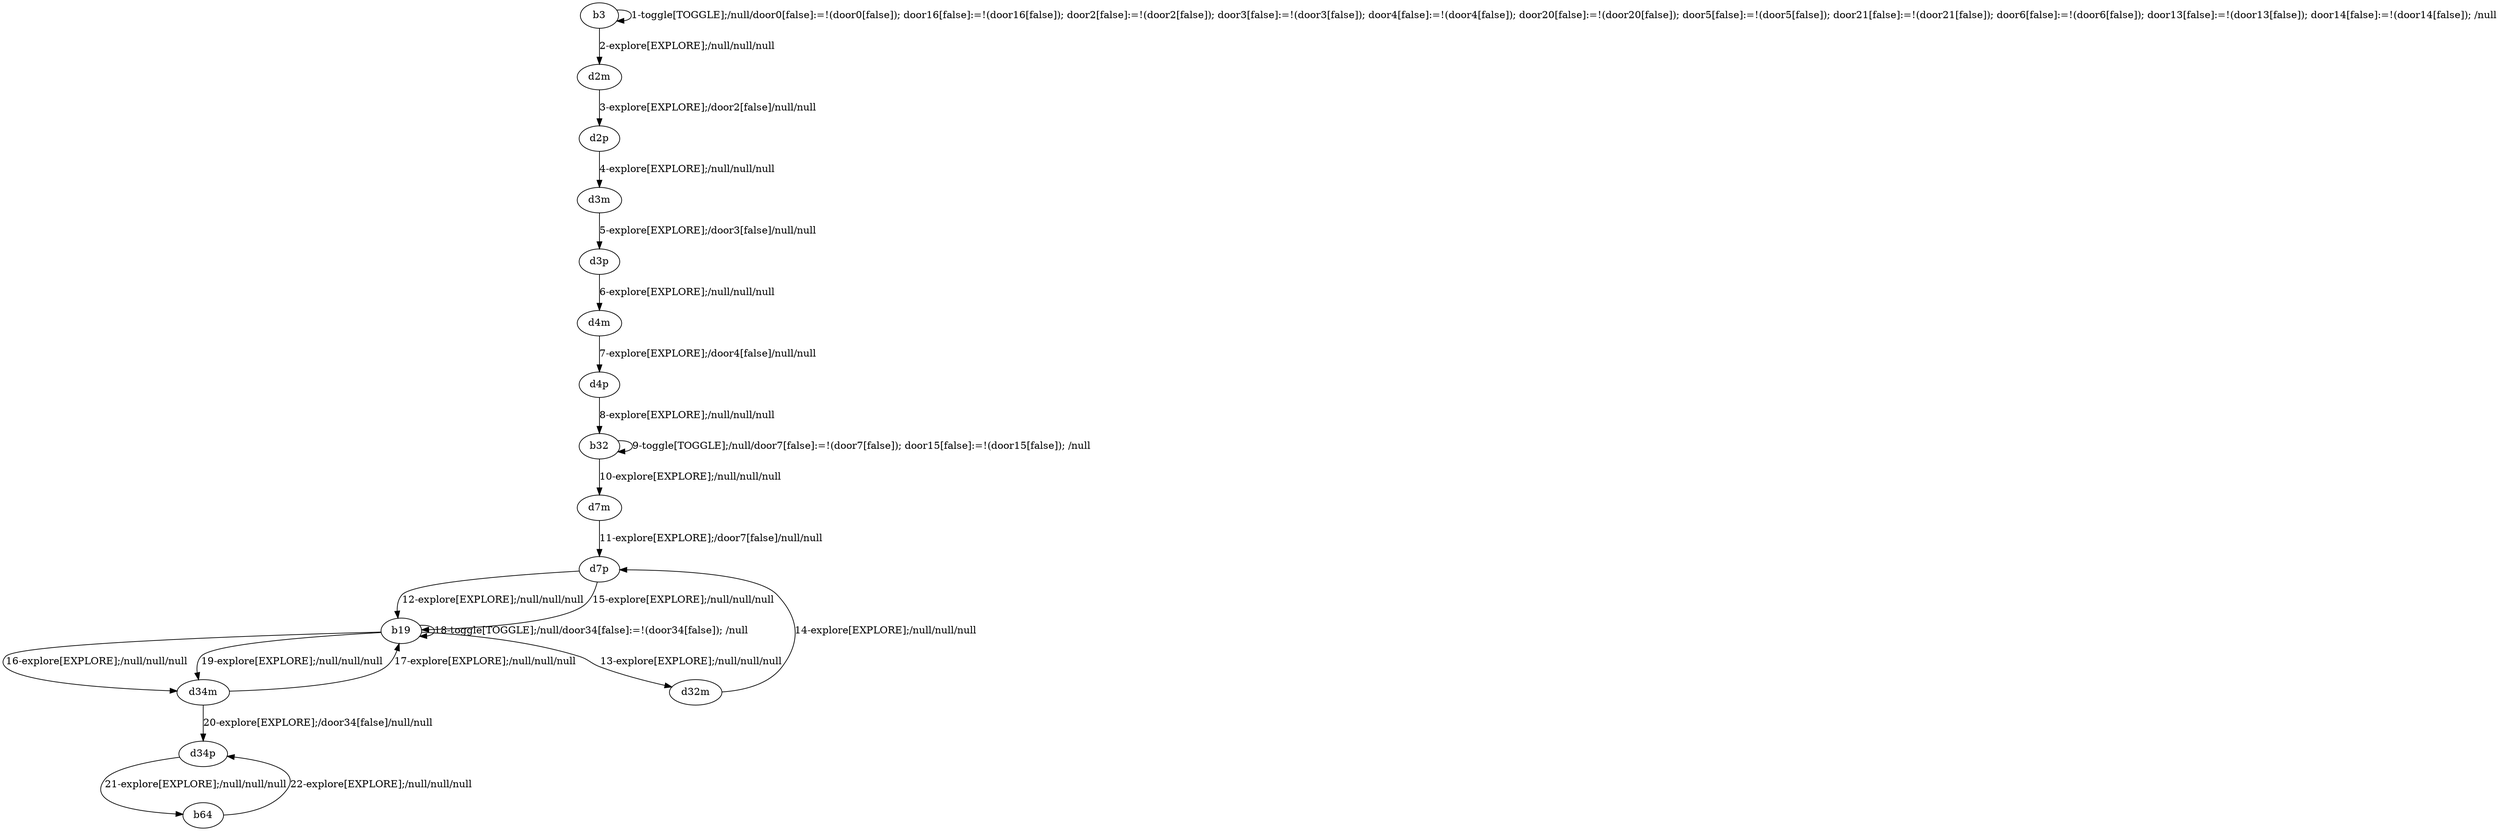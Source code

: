 # Total number of goals covered by this test: 1
# b64 --> d34p

digraph g {
"b3" -> "b3" [label = "1-toggle[TOGGLE];/null/door0[false]:=!(door0[false]); door16[false]:=!(door16[false]); door2[false]:=!(door2[false]); door3[false]:=!(door3[false]); door4[false]:=!(door4[false]); door20[false]:=!(door20[false]); door5[false]:=!(door5[false]); door21[false]:=!(door21[false]); door6[false]:=!(door6[false]); door13[false]:=!(door13[false]); door14[false]:=!(door14[false]); /null"];
"b3" -> "d2m" [label = "2-explore[EXPLORE];/null/null/null"];
"d2m" -> "d2p" [label = "3-explore[EXPLORE];/door2[false]/null/null"];
"d2p" -> "d3m" [label = "4-explore[EXPLORE];/null/null/null"];
"d3m" -> "d3p" [label = "5-explore[EXPLORE];/door3[false]/null/null"];
"d3p" -> "d4m" [label = "6-explore[EXPLORE];/null/null/null"];
"d4m" -> "d4p" [label = "7-explore[EXPLORE];/door4[false]/null/null"];
"d4p" -> "b32" [label = "8-explore[EXPLORE];/null/null/null"];
"b32" -> "b32" [label = "9-toggle[TOGGLE];/null/door7[false]:=!(door7[false]); door15[false]:=!(door15[false]); /null"];
"b32" -> "d7m" [label = "10-explore[EXPLORE];/null/null/null"];
"d7m" -> "d7p" [label = "11-explore[EXPLORE];/door7[false]/null/null"];
"d7p" -> "b19" [label = "12-explore[EXPLORE];/null/null/null"];
"b19" -> "d32m" [label = "13-explore[EXPLORE];/null/null/null"];
"d32m" -> "d7p" [label = "14-explore[EXPLORE];/null/null/null"];
"d7p" -> "b19" [label = "15-explore[EXPLORE];/null/null/null"];
"b19" -> "d34m" [label = "16-explore[EXPLORE];/null/null/null"];
"d34m" -> "b19" [label = "17-explore[EXPLORE];/null/null/null"];
"b19" -> "b19" [label = "18-toggle[TOGGLE];/null/door34[false]:=!(door34[false]); /null"];
"b19" -> "d34m" [label = "19-explore[EXPLORE];/null/null/null"];
"d34m" -> "d34p" [label = "20-explore[EXPLORE];/door34[false]/null/null"];
"d34p" -> "b64" [label = "21-explore[EXPLORE];/null/null/null"];
"b64" -> "d34p" [label = "22-explore[EXPLORE];/null/null/null"];
}